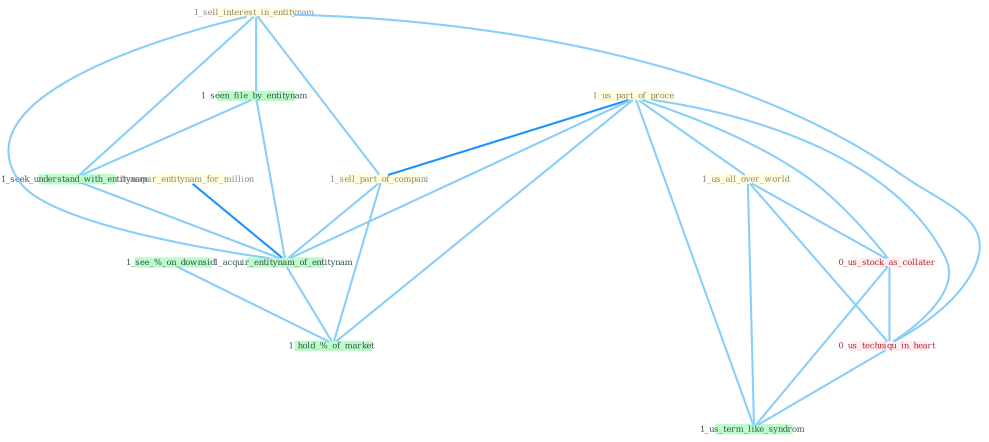 Graph G{ 
    node
    [shape=polygon,style=filled,width=.5,height=.06,color="#BDFCC9",fixedsize=true,fontsize=4,
    fontcolor="#2f4f4f"];
    {node
    [color="#ffffe0", fontcolor="#8b7d6b"] "1_sell_interest_in_entitynam " "1_us_part_of_proce " "1_us_all_over_world " "0_acquir_entitynam_for_million " "1_sell_part_of_compani "}
{node [color="#fff0f5", fontcolor="#b22222"] "0_us_stock_as_collater " "0_us_techniqu_in_heart "}
edge [color="#B0E2FF"];

	"1_sell_interest_in_entitynam " -- "1_sell_part_of_compani " [w="1", color="#87cefa" ];
	"1_sell_interest_in_entitynam " -- "1_seen_file_by_entitynam " [w="1", color="#87cefa" ];
	"1_sell_interest_in_entitynam " -- "1_seek_understand_with_entitynam " [w="1", color="#87cefa" ];
	"1_sell_interest_in_entitynam " -- "1_acquir_entitynam_of_entitynam " [w="1", color="#87cefa" ];
	"1_sell_interest_in_entitynam " -- "0_us_techniqu_in_heart " [w="1", color="#87cefa" ];
	"1_us_part_of_proce " -- "1_us_all_over_world " [w="1", color="#87cefa" ];
	"1_us_part_of_proce " -- "1_sell_part_of_compani " [w="2", color="#1e90ff" , len=0.8];
	"1_us_part_of_proce " -- "0_us_stock_as_collater " [w="1", color="#87cefa" ];
	"1_us_part_of_proce " -- "1_acquir_entitynam_of_entitynam " [w="1", color="#87cefa" ];
	"1_us_part_of_proce " -- "0_us_techniqu_in_heart " [w="1", color="#87cefa" ];
	"1_us_part_of_proce " -- "1_us_term_like_syndrom " [w="1", color="#87cefa" ];
	"1_us_part_of_proce " -- "1_hold_%_of_market " [w="1", color="#87cefa" ];
	"1_us_all_over_world " -- "0_us_stock_as_collater " [w="1", color="#87cefa" ];
	"1_us_all_over_world " -- "0_us_techniqu_in_heart " [w="1", color="#87cefa" ];
	"1_us_all_over_world " -- "1_us_term_like_syndrom " [w="1", color="#87cefa" ];
	"0_acquir_entitynam_for_million " -- "1_acquir_entitynam_of_entitynam " [w="2", color="#1e90ff" , len=0.8];
	"1_sell_part_of_compani " -- "1_acquir_entitynam_of_entitynam " [w="1", color="#87cefa" ];
	"1_sell_part_of_compani " -- "1_hold_%_of_market " [w="1", color="#87cefa" ];
	"1_seen_file_by_entitynam " -- "1_seek_understand_with_entitynam " [w="1", color="#87cefa" ];
	"1_seen_file_by_entitynam " -- "1_acquir_entitynam_of_entitynam " [w="1", color="#87cefa" ];
	"0_us_stock_as_collater " -- "0_us_techniqu_in_heart " [w="1", color="#87cefa" ];
	"0_us_stock_as_collater " -- "1_us_term_like_syndrom " [w="1", color="#87cefa" ];
	"1_seek_understand_with_entitynam " -- "1_acquir_entitynam_of_entitynam " [w="1", color="#87cefa" ];
	"1_acquir_entitynam_of_entitynam " -- "1_hold_%_of_market " [w="1", color="#87cefa" ];
	"0_us_techniqu_in_heart " -- "1_us_term_like_syndrom " [w="1", color="#87cefa" ];
	"1_see_%_on_downsid " -- "1_hold_%_of_market " [w="1", color="#87cefa" ];
}